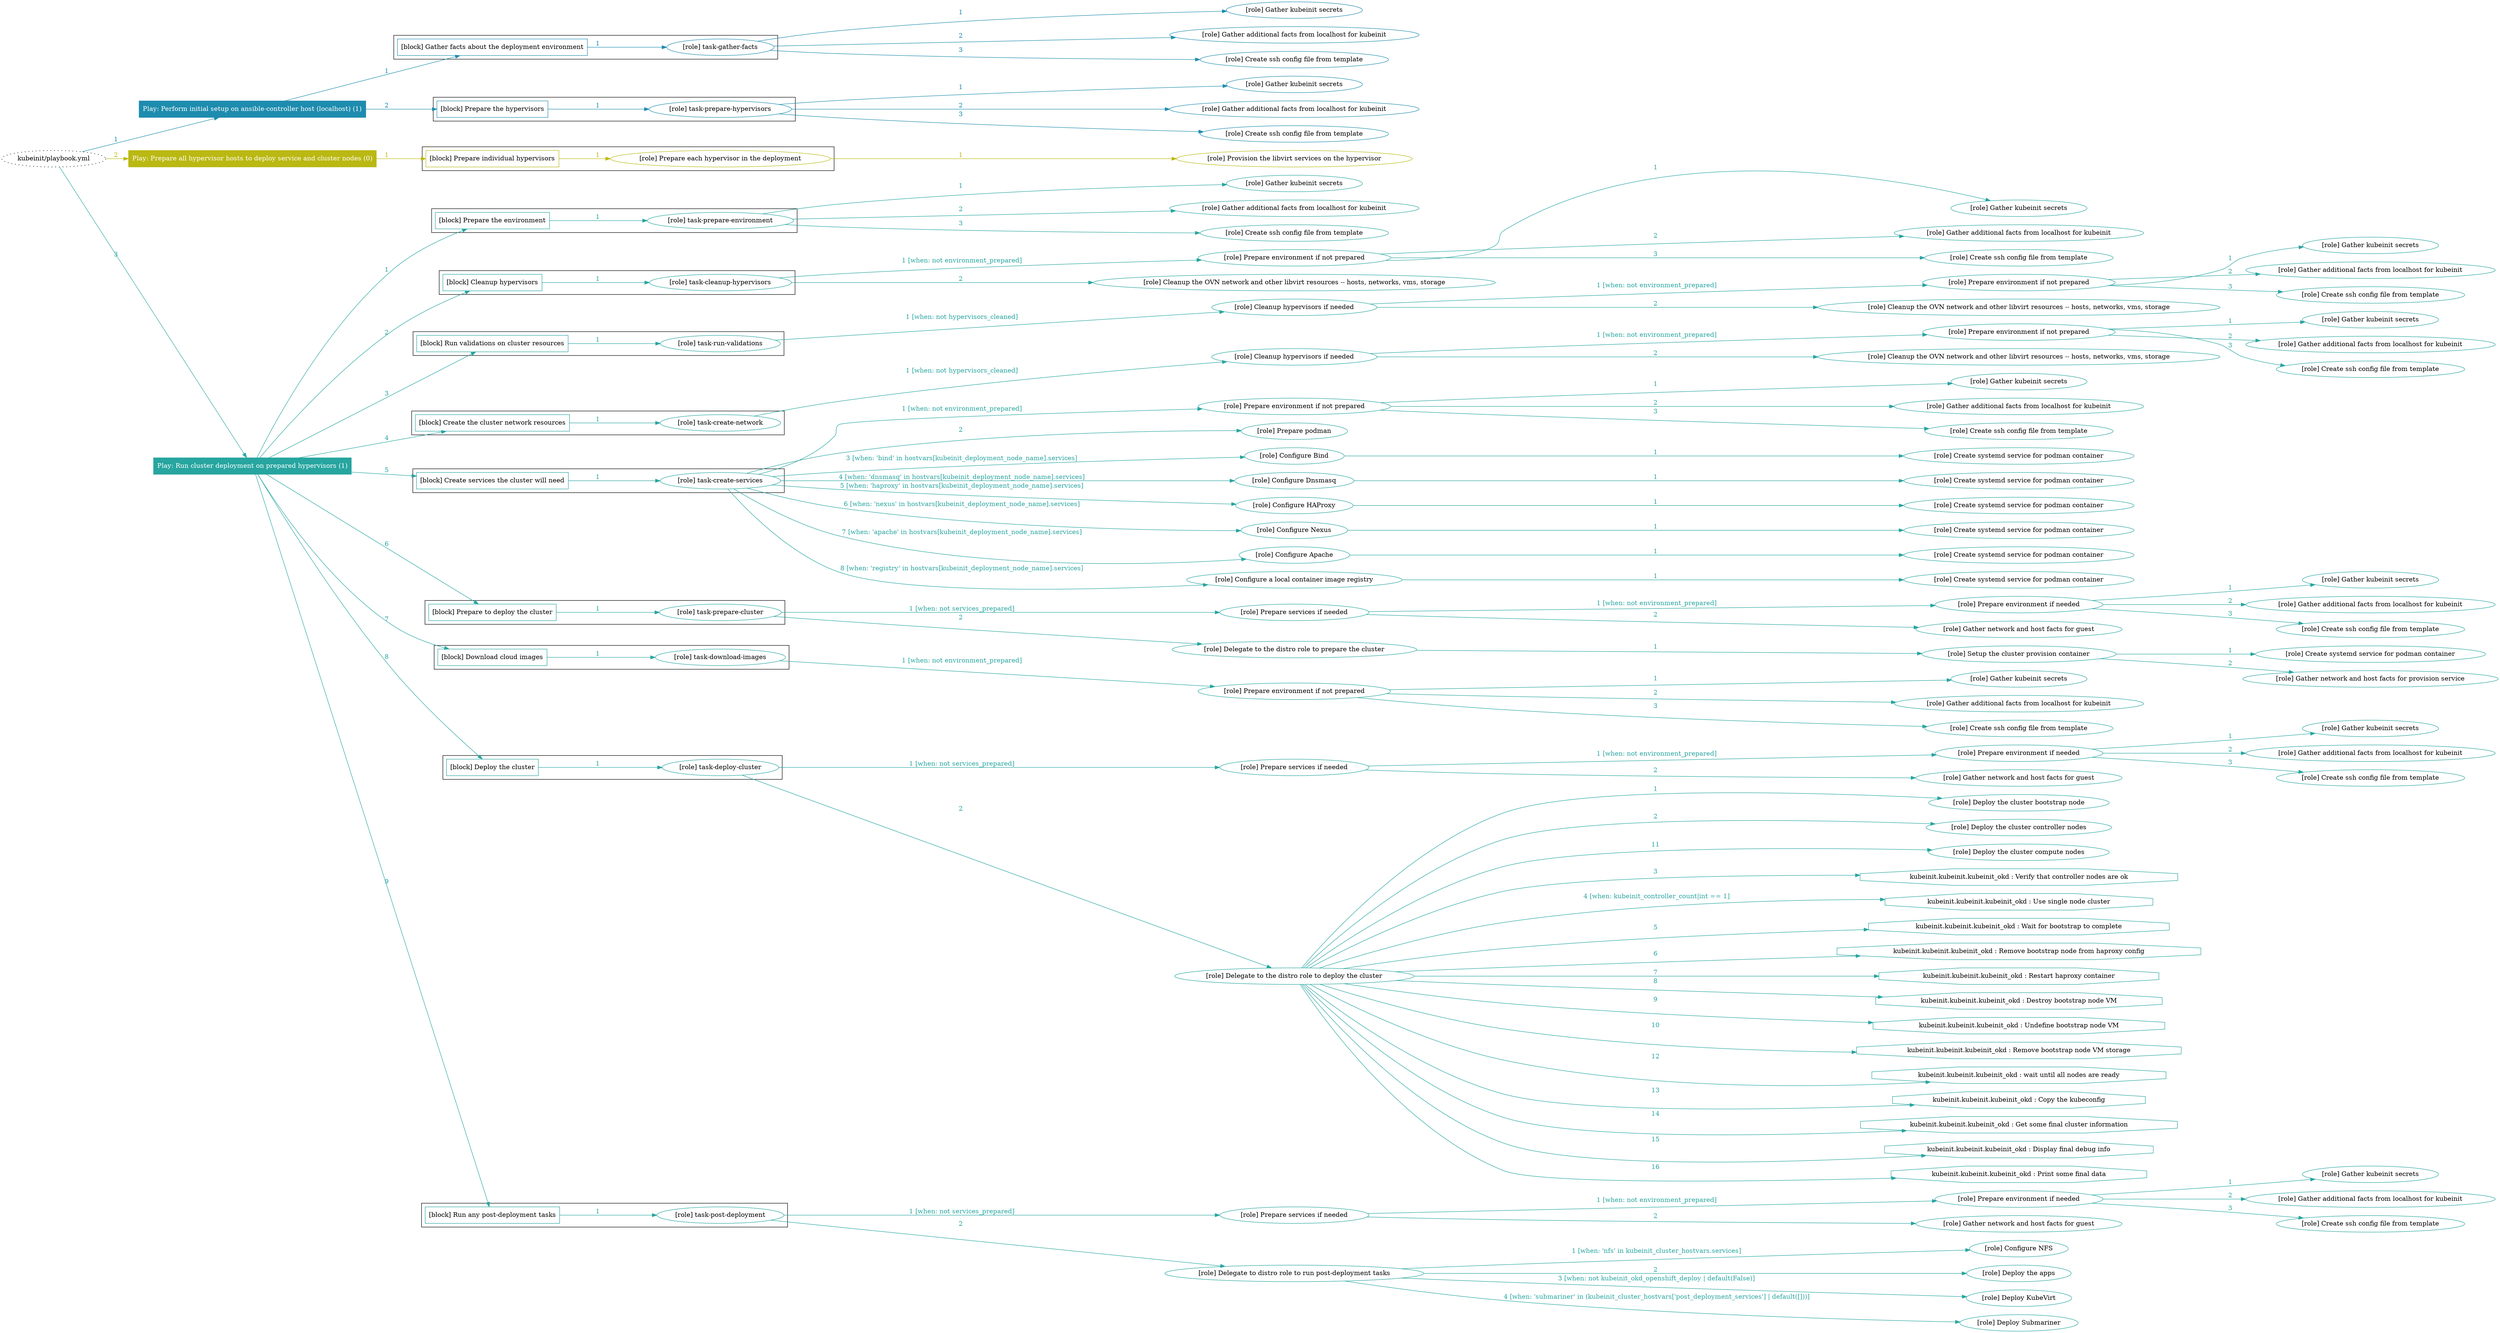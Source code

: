 digraph {
	graph [concentrate=true ordering=in rankdir=LR ratio=fill]
	edge [esep=5 sep=10]
	"kubeinit/playbook.yml" [URL="/home/runner/work/kubeinit/kubeinit/kubeinit/playbook.yml" id=playbook_79cfc2bc style=dotted]
	play_be2d9696 [label="Play: Perform initial setup on ansible-controller host (localhost) (1)" URL="/home/runner/work/kubeinit/kubeinit/kubeinit/playbook.yml" color="#1e8cae" fontcolor="#ffffff" id=play_be2d9696 shape=box style=filled tooltip=localhost]
	"kubeinit/playbook.yml" -> play_be2d9696 [label="1 " color="#1e8cae" fontcolor="#1e8cae" id=edge_bd10b0a9 labeltooltip="1 " tooltip="1 "]
	subgraph "Gather kubeinit secrets" {
		role_c0b7f69b [label="[role] Gather kubeinit secrets" URL="/home/runner/.ansible/collections/ansible_collections/kubeinit/kubeinit/roles/kubeinit_prepare/tasks/gather_kubeinit_facts.yml" color="#1e8cae" id=role_c0b7f69b tooltip="Gather kubeinit secrets"]
	}
	subgraph "Gather additional facts from localhost for kubeinit" {
		role_3290842c [label="[role] Gather additional facts from localhost for kubeinit" URL="/home/runner/.ansible/collections/ansible_collections/kubeinit/kubeinit/roles/kubeinit_prepare/tasks/gather_kubeinit_facts.yml" color="#1e8cae" id=role_3290842c tooltip="Gather additional facts from localhost for kubeinit"]
	}
	subgraph "Create ssh config file from template" {
		role_ae1ec747 [label="[role] Create ssh config file from template" URL="/home/runner/.ansible/collections/ansible_collections/kubeinit/kubeinit/roles/kubeinit_prepare/tasks/gather_kubeinit_facts.yml" color="#1e8cae" id=role_ae1ec747 tooltip="Create ssh config file from template"]
	}
	subgraph "task-gather-facts" {
		role_d3c8cdf3 [label="[role] task-gather-facts" URL="/home/runner/work/kubeinit/kubeinit/kubeinit/playbook.yml" color="#1e8cae" id=role_d3c8cdf3 tooltip="task-gather-facts"]
		role_d3c8cdf3 -> role_c0b7f69b [label="1 " color="#1e8cae" fontcolor="#1e8cae" id=edge_4e088d7d labeltooltip="1 " tooltip="1 "]
		role_d3c8cdf3 -> role_3290842c [label="2 " color="#1e8cae" fontcolor="#1e8cae" id=edge_9b7d5d4d labeltooltip="2 " tooltip="2 "]
		role_d3c8cdf3 -> role_ae1ec747 [label="3 " color="#1e8cae" fontcolor="#1e8cae" id=edge_9ba99bf0 labeltooltip="3 " tooltip="3 "]
	}
	subgraph "Gather kubeinit secrets" {
		role_5cc405d8 [label="[role] Gather kubeinit secrets" URL="/home/runner/.ansible/collections/ansible_collections/kubeinit/kubeinit/roles/kubeinit_prepare/tasks/gather_kubeinit_facts.yml" color="#1e8cae" id=role_5cc405d8 tooltip="Gather kubeinit secrets"]
	}
	subgraph "Gather additional facts from localhost for kubeinit" {
		role_8666fe8f [label="[role] Gather additional facts from localhost for kubeinit" URL="/home/runner/.ansible/collections/ansible_collections/kubeinit/kubeinit/roles/kubeinit_prepare/tasks/gather_kubeinit_facts.yml" color="#1e8cae" id=role_8666fe8f tooltip="Gather additional facts from localhost for kubeinit"]
	}
	subgraph "Create ssh config file from template" {
		role_01f58828 [label="[role] Create ssh config file from template" URL="/home/runner/.ansible/collections/ansible_collections/kubeinit/kubeinit/roles/kubeinit_prepare/tasks/gather_kubeinit_facts.yml" color="#1e8cae" id=role_01f58828 tooltip="Create ssh config file from template"]
	}
	subgraph "task-prepare-hypervisors" {
		role_baa2c907 [label="[role] task-prepare-hypervisors" URL="/home/runner/work/kubeinit/kubeinit/kubeinit/playbook.yml" color="#1e8cae" id=role_baa2c907 tooltip="task-prepare-hypervisors"]
		role_baa2c907 -> role_5cc405d8 [label="1 " color="#1e8cae" fontcolor="#1e8cae" id=edge_b3cf367a labeltooltip="1 " tooltip="1 "]
		role_baa2c907 -> role_8666fe8f [label="2 " color="#1e8cae" fontcolor="#1e8cae" id=edge_ff466005 labeltooltip="2 " tooltip="2 "]
		role_baa2c907 -> role_01f58828 [label="3 " color="#1e8cae" fontcolor="#1e8cae" id=edge_0d19d193 labeltooltip="3 " tooltip="3 "]
	}
	subgraph "Play: Perform initial setup on ansible-controller host (localhost) (1)" {
		play_be2d9696 -> block_982d3c0f [label=1 color="#1e8cae" fontcolor="#1e8cae" id=edge_c6f7da71 labeltooltip=1 tooltip=1]
		subgraph cluster_block_982d3c0f {
			block_982d3c0f [label="[block] Gather facts about the deployment environment" URL="/home/runner/work/kubeinit/kubeinit/kubeinit/playbook.yml" color="#1e8cae" id=block_982d3c0f labeltooltip="Gather facts about the deployment environment" shape=box tooltip="Gather facts about the deployment environment"]
			block_982d3c0f -> role_d3c8cdf3 [label="1 " color="#1e8cae" fontcolor="#1e8cae" id=edge_00161522 labeltooltip="1 " tooltip="1 "]
		}
		play_be2d9696 -> block_c7b29251 [label=2 color="#1e8cae" fontcolor="#1e8cae" id=edge_f8e36bfa labeltooltip=2 tooltip=2]
		subgraph cluster_block_c7b29251 {
			block_c7b29251 [label="[block] Prepare the hypervisors" URL="/home/runner/work/kubeinit/kubeinit/kubeinit/playbook.yml" color="#1e8cae" id=block_c7b29251 labeltooltip="Prepare the hypervisors" shape=box tooltip="Prepare the hypervisors"]
			block_c7b29251 -> role_baa2c907 [label="1 " color="#1e8cae" fontcolor="#1e8cae" id=edge_a9b12d61 labeltooltip="1 " tooltip="1 "]
		}
	}
	play_0fb2d513 [label="Play: Prepare all hypervisor hosts to deploy service and cluster nodes (0)" URL="/home/runner/work/kubeinit/kubeinit/kubeinit/playbook.yml" color="#bab812" fontcolor="#ffffff" id=play_0fb2d513 shape=box style=filled tooltip="Play: Prepare all hypervisor hosts to deploy service and cluster nodes (0)"]
	"kubeinit/playbook.yml" -> play_0fb2d513 [label="2 " color="#bab812" fontcolor="#bab812" id=edge_cb336774 labeltooltip="2 " tooltip="2 "]
	subgraph "Provision the libvirt services on the hypervisor" {
		role_3e5672bd [label="[role] Provision the libvirt services on the hypervisor" URL="/home/runner/.ansible/collections/ansible_collections/kubeinit/kubeinit/roles/kubeinit_prepare/tasks/prepare_hypervisor.yml" color="#bab812" id=role_3e5672bd tooltip="Provision the libvirt services on the hypervisor"]
	}
	subgraph "Prepare each hypervisor in the deployment" {
		role_1b399ffb [label="[role] Prepare each hypervisor in the deployment" URL="/home/runner/work/kubeinit/kubeinit/kubeinit/playbook.yml" color="#bab812" id=role_1b399ffb tooltip="Prepare each hypervisor in the deployment"]
		role_1b399ffb -> role_3e5672bd [label="1 " color="#bab812" fontcolor="#bab812" id=edge_bf2b6dda labeltooltip="1 " tooltip="1 "]
	}
	subgraph "Play: Prepare all hypervisor hosts to deploy service and cluster nodes (0)" {
		play_0fb2d513 -> block_70d96e37 [label=1 color="#bab812" fontcolor="#bab812" id=edge_b881ec9a labeltooltip=1 tooltip=1]
		subgraph cluster_block_70d96e37 {
			block_70d96e37 [label="[block] Prepare individual hypervisors" URL="/home/runner/work/kubeinit/kubeinit/kubeinit/playbook.yml" color="#bab812" id=block_70d96e37 labeltooltip="Prepare individual hypervisors" shape=box tooltip="Prepare individual hypervisors"]
			block_70d96e37 -> role_1b399ffb [label="1 " color="#bab812" fontcolor="#bab812" id=edge_f7f519c9 labeltooltip="1 " tooltip="1 "]
		}
	}
	play_8a3ef023 [label="Play: Run cluster deployment on prepared hypervisors (1)" URL="/home/runner/work/kubeinit/kubeinit/kubeinit/playbook.yml" color="#27a5a0" fontcolor="#ffffff" id=play_8a3ef023 shape=box style=filled tooltip=localhost]
	"kubeinit/playbook.yml" -> play_8a3ef023 [label="3 " color="#27a5a0" fontcolor="#27a5a0" id=edge_86b2e145 labeltooltip="3 " tooltip="3 "]
	subgraph "Gather kubeinit secrets" {
		role_91956daf [label="[role] Gather kubeinit secrets" URL="/home/runner/.ansible/collections/ansible_collections/kubeinit/kubeinit/roles/kubeinit_prepare/tasks/gather_kubeinit_facts.yml" color="#27a5a0" id=role_91956daf tooltip="Gather kubeinit secrets"]
	}
	subgraph "Gather additional facts from localhost for kubeinit" {
		role_db67f1d3 [label="[role] Gather additional facts from localhost for kubeinit" URL="/home/runner/.ansible/collections/ansible_collections/kubeinit/kubeinit/roles/kubeinit_prepare/tasks/gather_kubeinit_facts.yml" color="#27a5a0" id=role_db67f1d3 tooltip="Gather additional facts from localhost for kubeinit"]
	}
	subgraph "Create ssh config file from template" {
		role_e198d0ea [label="[role] Create ssh config file from template" URL="/home/runner/.ansible/collections/ansible_collections/kubeinit/kubeinit/roles/kubeinit_prepare/tasks/gather_kubeinit_facts.yml" color="#27a5a0" id=role_e198d0ea tooltip="Create ssh config file from template"]
	}
	subgraph "task-prepare-environment" {
		role_d62cd0ff [label="[role] task-prepare-environment" URL="/home/runner/work/kubeinit/kubeinit/kubeinit/playbook.yml" color="#27a5a0" id=role_d62cd0ff tooltip="task-prepare-environment"]
		role_d62cd0ff -> role_91956daf [label="1 " color="#27a5a0" fontcolor="#27a5a0" id=edge_1d894fe6 labeltooltip="1 " tooltip="1 "]
		role_d62cd0ff -> role_db67f1d3 [label="2 " color="#27a5a0" fontcolor="#27a5a0" id=edge_6e9f1207 labeltooltip="2 " tooltip="2 "]
		role_d62cd0ff -> role_e198d0ea [label="3 " color="#27a5a0" fontcolor="#27a5a0" id=edge_c356a057 labeltooltip="3 " tooltip="3 "]
	}
	subgraph "Gather kubeinit secrets" {
		role_66d9955a [label="[role] Gather kubeinit secrets" URL="/home/runner/.ansible/collections/ansible_collections/kubeinit/kubeinit/roles/kubeinit_prepare/tasks/gather_kubeinit_facts.yml" color="#27a5a0" id=role_66d9955a tooltip="Gather kubeinit secrets"]
	}
	subgraph "Gather additional facts from localhost for kubeinit" {
		role_be40321d [label="[role] Gather additional facts from localhost for kubeinit" URL="/home/runner/.ansible/collections/ansible_collections/kubeinit/kubeinit/roles/kubeinit_prepare/tasks/gather_kubeinit_facts.yml" color="#27a5a0" id=role_be40321d tooltip="Gather additional facts from localhost for kubeinit"]
	}
	subgraph "Create ssh config file from template" {
		role_97ec507f [label="[role] Create ssh config file from template" URL="/home/runner/.ansible/collections/ansible_collections/kubeinit/kubeinit/roles/kubeinit_prepare/tasks/gather_kubeinit_facts.yml" color="#27a5a0" id=role_97ec507f tooltip="Create ssh config file from template"]
	}
	subgraph "Prepare environment if not prepared" {
		role_1489aa92 [label="[role] Prepare environment if not prepared" URL="/home/runner/.ansible/collections/ansible_collections/kubeinit/kubeinit/roles/kubeinit_prepare/tasks/cleanup_hypervisors.yml" color="#27a5a0" id=role_1489aa92 tooltip="Prepare environment if not prepared"]
		role_1489aa92 -> role_66d9955a [label="1 " color="#27a5a0" fontcolor="#27a5a0" id=edge_2ab82d04 labeltooltip="1 " tooltip="1 "]
		role_1489aa92 -> role_be40321d [label="2 " color="#27a5a0" fontcolor="#27a5a0" id=edge_2f44f75d labeltooltip="2 " tooltip="2 "]
		role_1489aa92 -> role_97ec507f [label="3 " color="#27a5a0" fontcolor="#27a5a0" id=edge_ba370c10 labeltooltip="3 " tooltip="3 "]
	}
	subgraph "Cleanup the OVN network and other libvirt resources -- hosts, networks, vms, storage" {
		role_a834b3fb [label="[role] Cleanup the OVN network and other libvirt resources -- hosts, networks, vms, storage" URL="/home/runner/.ansible/collections/ansible_collections/kubeinit/kubeinit/roles/kubeinit_prepare/tasks/cleanup_hypervisors.yml" color="#27a5a0" id=role_a834b3fb tooltip="Cleanup the OVN network and other libvirt resources -- hosts, networks, vms, storage"]
	}
	subgraph "task-cleanup-hypervisors" {
		role_c442c5aa [label="[role] task-cleanup-hypervisors" URL="/home/runner/work/kubeinit/kubeinit/kubeinit/playbook.yml" color="#27a5a0" id=role_c442c5aa tooltip="task-cleanup-hypervisors"]
		role_c442c5aa -> role_1489aa92 [label="1 [when: not environment_prepared]" color="#27a5a0" fontcolor="#27a5a0" id=edge_fdebe2ad labeltooltip="1 [when: not environment_prepared]" tooltip="1 [when: not environment_prepared]"]
		role_c442c5aa -> role_a834b3fb [label="2 " color="#27a5a0" fontcolor="#27a5a0" id=edge_223beb79 labeltooltip="2 " tooltip="2 "]
	}
	subgraph "Gather kubeinit secrets" {
		role_5cb3afd5 [label="[role] Gather kubeinit secrets" URL="/home/runner/.ansible/collections/ansible_collections/kubeinit/kubeinit/roles/kubeinit_prepare/tasks/gather_kubeinit_facts.yml" color="#27a5a0" id=role_5cb3afd5 tooltip="Gather kubeinit secrets"]
	}
	subgraph "Gather additional facts from localhost for kubeinit" {
		role_5fc29d08 [label="[role] Gather additional facts from localhost for kubeinit" URL="/home/runner/.ansible/collections/ansible_collections/kubeinit/kubeinit/roles/kubeinit_prepare/tasks/gather_kubeinit_facts.yml" color="#27a5a0" id=role_5fc29d08 tooltip="Gather additional facts from localhost for kubeinit"]
	}
	subgraph "Create ssh config file from template" {
		role_597d4be5 [label="[role] Create ssh config file from template" URL="/home/runner/.ansible/collections/ansible_collections/kubeinit/kubeinit/roles/kubeinit_prepare/tasks/gather_kubeinit_facts.yml" color="#27a5a0" id=role_597d4be5 tooltip="Create ssh config file from template"]
	}
	subgraph "Prepare environment if not prepared" {
		role_62d38d9a [label="[role] Prepare environment if not prepared" URL="/home/runner/.ansible/collections/ansible_collections/kubeinit/kubeinit/roles/kubeinit_prepare/tasks/cleanup_hypervisors.yml" color="#27a5a0" id=role_62d38d9a tooltip="Prepare environment if not prepared"]
		role_62d38d9a -> role_5cb3afd5 [label="1 " color="#27a5a0" fontcolor="#27a5a0" id=edge_cd67f4a2 labeltooltip="1 " tooltip="1 "]
		role_62d38d9a -> role_5fc29d08 [label="2 " color="#27a5a0" fontcolor="#27a5a0" id=edge_205db118 labeltooltip="2 " tooltip="2 "]
		role_62d38d9a -> role_597d4be5 [label="3 " color="#27a5a0" fontcolor="#27a5a0" id=edge_b69c2790 labeltooltip="3 " tooltip="3 "]
	}
	subgraph "Cleanup the OVN network and other libvirt resources -- hosts, networks, vms, storage" {
		role_bcd8b266 [label="[role] Cleanup the OVN network and other libvirt resources -- hosts, networks, vms, storage" URL="/home/runner/.ansible/collections/ansible_collections/kubeinit/kubeinit/roles/kubeinit_prepare/tasks/cleanup_hypervisors.yml" color="#27a5a0" id=role_bcd8b266 tooltip="Cleanup the OVN network and other libvirt resources -- hosts, networks, vms, storage"]
	}
	subgraph "Cleanup hypervisors if needed" {
		role_30bf08d4 [label="[role] Cleanup hypervisors if needed" URL="/home/runner/.ansible/collections/ansible_collections/kubeinit/kubeinit/roles/kubeinit_validations/tasks/main.yml" color="#27a5a0" id=role_30bf08d4 tooltip="Cleanup hypervisors if needed"]
		role_30bf08d4 -> role_62d38d9a [label="1 [when: not environment_prepared]" color="#27a5a0" fontcolor="#27a5a0" id=edge_84d398c5 labeltooltip="1 [when: not environment_prepared]" tooltip="1 [when: not environment_prepared]"]
		role_30bf08d4 -> role_bcd8b266 [label="2 " color="#27a5a0" fontcolor="#27a5a0" id=edge_0d68f544 labeltooltip="2 " tooltip="2 "]
	}
	subgraph "task-run-validations" {
		role_1c8f4a75 [label="[role] task-run-validations" URL="/home/runner/work/kubeinit/kubeinit/kubeinit/playbook.yml" color="#27a5a0" id=role_1c8f4a75 tooltip="task-run-validations"]
		role_1c8f4a75 -> role_30bf08d4 [label="1 [when: not hypervisors_cleaned]" color="#27a5a0" fontcolor="#27a5a0" id=edge_5198993d labeltooltip="1 [when: not hypervisors_cleaned]" tooltip="1 [when: not hypervisors_cleaned]"]
	}
	subgraph "Gather kubeinit secrets" {
		role_9171512e [label="[role] Gather kubeinit secrets" URL="/home/runner/.ansible/collections/ansible_collections/kubeinit/kubeinit/roles/kubeinit_prepare/tasks/gather_kubeinit_facts.yml" color="#27a5a0" id=role_9171512e tooltip="Gather kubeinit secrets"]
	}
	subgraph "Gather additional facts from localhost for kubeinit" {
		role_7c78763d [label="[role] Gather additional facts from localhost for kubeinit" URL="/home/runner/.ansible/collections/ansible_collections/kubeinit/kubeinit/roles/kubeinit_prepare/tasks/gather_kubeinit_facts.yml" color="#27a5a0" id=role_7c78763d tooltip="Gather additional facts from localhost for kubeinit"]
	}
	subgraph "Create ssh config file from template" {
		role_4118e523 [label="[role] Create ssh config file from template" URL="/home/runner/.ansible/collections/ansible_collections/kubeinit/kubeinit/roles/kubeinit_prepare/tasks/gather_kubeinit_facts.yml" color="#27a5a0" id=role_4118e523 tooltip="Create ssh config file from template"]
	}
	subgraph "Prepare environment if not prepared" {
		role_b6722383 [label="[role] Prepare environment if not prepared" URL="/home/runner/.ansible/collections/ansible_collections/kubeinit/kubeinit/roles/kubeinit_prepare/tasks/cleanup_hypervisors.yml" color="#27a5a0" id=role_b6722383 tooltip="Prepare environment if not prepared"]
		role_b6722383 -> role_9171512e [label="1 " color="#27a5a0" fontcolor="#27a5a0" id=edge_23705a0b labeltooltip="1 " tooltip="1 "]
		role_b6722383 -> role_7c78763d [label="2 " color="#27a5a0" fontcolor="#27a5a0" id=edge_0df9cb83 labeltooltip="2 " tooltip="2 "]
		role_b6722383 -> role_4118e523 [label="3 " color="#27a5a0" fontcolor="#27a5a0" id=edge_1834e5c0 labeltooltip="3 " tooltip="3 "]
	}
	subgraph "Cleanup the OVN network and other libvirt resources -- hosts, networks, vms, storage" {
		role_51405c82 [label="[role] Cleanup the OVN network and other libvirt resources -- hosts, networks, vms, storage" URL="/home/runner/.ansible/collections/ansible_collections/kubeinit/kubeinit/roles/kubeinit_prepare/tasks/cleanup_hypervisors.yml" color="#27a5a0" id=role_51405c82 tooltip="Cleanup the OVN network and other libvirt resources -- hosts, networks, vms, storage"]
	}
	subgraph "Cleanup hypervisors if needed" {
		role_4cdd8540 [label="[role] Cleanup hypervisors if needed" URL="/home/runner/.ansible/collections/ansible_collections/kubeinit/kubeinit/roles/kubeinit_libvirt/tasks/create_network.yml" color="#27a5a0" id=role_4cdd8540 tooltip="Cleanup hypervisors if needed"]
		role_4cdd8540 -> role_b6722383 [label="1 [when: not environment_prepared]" color="#27a5a0" fontcolor="#27a5a0" id=edge_ec2b9391 labeltooltip="1 [when: not environment_prepared]" tooltip="1 [when: not environment_prepared]"]
		role_4cdd8540 -> role_51405c82 [label="2 " color="#27a5a0" fontcolor="#27a5a0" id=edge_5de6cf16 labeltooltip="2 " tooltip="2 "]
	}
	subgraph "task-create-network" {
		role_b69cdcd6 [label="[role] task-create-network" URL="/home/runner/work/kubeinit/kubeinit/kubeinit/playbook.yml" color="#27a5a0" id=role_b69cdcd6 tooltip="task-create-network"]
		role_b69cdcd6 -> role_4cdd8540 [label="1 [when: not hypervisors_cleaned]" color="#27a5a0" fontcolor="#27a5a0" id=edge_a7c3b08c labeltooltip="1 [when: not hypervisors_cleaned]" tooltip="1 [when: not hypervisors_cleaned]"]
	}
	subgraph "Gather kubeinit secrets" {
		role_3d3d36be [label="[role] Gather kubeinit secrets" URL="/home/runner/.ansible/collections/ansible_collections/kubeinit/kubeinit/roles/kubeinit_prepare/tasks/gather_kubeinit_facts.yml" color="#27a5a0" id=role_3d3d36be tooltip="Gather kubeinit secrets"]
	}
	subgraph "Gather additional facts from localhost for kubeinit" {
		role_b6b3dd5f [label="[role] Gather additional facts from localhost for kubeinit" URL="/home/runner/.ansible/collections/ansible_collections/kubeinit/kubeinit/roles/kubeinit_prepare/tasks/gather_kubeinit_facts.yml" color="#27a5a0" id=role_b6b3dd5f tooltip="Gather additional facts from localhost for kubeinit"]
	}
	subgraph "Create ssh config file from template" {
		role_5f2a161d [label="[role] Create ssh config file from template" URL="/home/runner/.ansible/collections/ansible_collections/kubeinit/kubeinit/roles/kubeinit_prepare/tasks/gather_kubeinit_facts.yml" color="#27a5a0" id=role_5f2a161d tooltip="Create ssh config file from template"]
	}
	subgraph "Prepare environment if not prepared" {
		role_a73811a3 [label="[role] Prepare environment if not prepared" URL="/home/runner/.ansible/collections/ansible_collections/kubeinit/kubeinit/roles/kubeinit_services/tasks/main.yml" color="#27a5a0" id=role_a73811a3 tooltip="Prepare environment if not prepared"]
		role_a73811a3 -> role_3d3d36be [label="1 " color="#27a5a0" fontcolor="#27a5a0" id=edge_73342cd5 labeltooltip="1 " tooltip="1 "]
		role_a73811a3 -> role_b6b3dd5f [label="2 " color="#27a5a0" fontcolor="#27a5a0" id=edge_dcdf20a7 labeltooltip="2 " tooltip="2 "]
		role_a73811a3 -> role_5f2a161d [label="3 " color="#27a5a0" fontcolor="#27a5a0" id=edge_3b7a0313 labeltooltip="3 " tooltip="3 "]
	}
	subgraph "Prepare podman" {
		role_9685e5c6 [label="[role] Prepare podman" URL="/home/runner/.ansible/collections/ansible_collections/kubeinit/kubeinit/roles/kubeinit_services/tasks/00_create_service_pod.yml" color="#27a5a0" id=role_9685e5c6 tooltip="Prepare podman"]
	}
	subgraph "Create systemd service for podman container" {
		role_66ea950c [label="[role] Create systemd service for podman container" URL="/home/runner/.ansible/collections/ansible_collections/kubeinit/kubeinit/roles/kubeinit_bind/tasks/main.yml" color="#27a5a0" id=role_66ea950c tooltip="Create systemd service for podman container"]
	}
	subgraph "Configure Bind" {
		role_89be32a5 [label="[role] Configure Bind" URL="/home/runner/.ansible/collections/ansible_collections/kubeinit/kubeinit/roles/kubeinit_services/tasks/start_services_containers.yml" color="#27a5a0" id=role_89be32a5 tooltip="Configure Bind"]
		role_89be32a5 -> role_66ea950c [label="1 " color="#27a5a0" fontcolor="#27a5a0" id=edge_f3f3dbf6 labeltooltip="1 " tooltip="1 "]
	}
	subgraph "Create systemd service for podman container" {
		role_7f40df5a [label="[role] Create systemd service for podman container" URL="/home/runner/.ansible/collections/ansible_collections/kubeinit/kubeinit/roles/kubeinit_dnsmasq/tasks/main.yml" color="#27a5a0" id=role_7f40df5a tooltip="Create systemd service for podman container"]
	}
	subgraph "Configure Dnsmasq" {
		role_395e70fb [label="[role] Configure Dnsmasq" URL="/home/runner/.ansible/collections/ansible_collections/kubeinit/kubeinit/roles/kubeinit_services/tasks/start_services_containers.yml" color="#27a5a0" id=role_395e70fb tooltip="Configure Dnsmasq"]
		role_395e70fb -> role_7f40df5a [label="1 " color="#27a5a0" fontcolor="#27a5a0" id=edge_f341b4ce labeltooltip="1 " tooltip="1 "]
	}
	subgraph "Create systemd service for podman container" {
		role_272cf643 [label="[role] Create systemd service for podman container" URL="/home/runner/.ansible/collections/ansible_collections/kubeinit/kubeinit/roles/kubeinit_haproxy/tasks/main.yml" color="#27a5a0" id=role_272cf643 tooltip="Create systemd service for podman container"]
	}
	subgraph "Configure HAProxy" {
		role_076ab758 [label="[role] Configure HAProxy" URL="/home/runner/.ansible/collections/ansible_collections/kubeinit/kubeinit/roles/kubeinit_services/tasks/start_services_containers.yml" color="#27a5a0" id=role_076ab758 tooltip="Configure HAProxy"]
		role_076ab758 -> role_272cf643 [label="1 " color="#27a5a0" fontcolor="#27a5a0" id=edge_9f6e3cf5 labeltooltip="1 " tooltip="1 "]
	}
	subgraph "Create systemd service for podman container" {
		role_ff14bcac [label="[role] Create systemd service for podman container" URL="/home/runner/.ansible/collections/ansible_collections/kubeinit/kubeinit/roles/kubeinit_nexus/tasks/main.yml" color="#27a5a0" id=role_ff14bcac tooltip="Create systemd service for podman container"]
	}
	subgraph "Configure Nexus" {
		role_39da8a27 [label="[role] Configure Nexus" URL="/home/runner/.ansible/collections/ansible_collections/kubeinit/kubeinit/roles/kubeinit_services/tasks/start_services_containers.yml" color="#27a5a0" id=role_39da8a27 tooltip="Configure Nexus"]
		role_39da8a27 -> role_ff14bcac [label="1 " color="#27a5a0" fontcolor="#27a5a0" id=edge_d1b37b5e labeltooltip="1 " tooltip="1 "]
	}
	subgraph "Create systemd service for podman container" {
		role_0934e4a7 [label="[role] Create systemd service for podman container" URL="/home/runner/.ansible/collections/ansible_collections/kubeinit/kubeinit/roles/kubeinit_apache/tasks/main.yml" color="#27a5a0" id=role_0934e4a7 tooltip="Create systemd service for podman container"]
	}
	subgraph "Configure Apache" {
		role_e2a2c7bc [label="[role] Configure Apache" URL="/home/runner/.ansible/collections/ansible_collections/kubeinit/kubeinit/roles/kubeinit_services/tasks/start_services_containers.yml" color="#27a5a0" id=role_e2a2c7bc tooltip="Configure Apache"]
		role_e2a2c7bc -> role_0934e4a7 [label="1 " color="#27a5a0" fontcolor="#27a5a0" id=edge_4043a4f0 labeltooltip="1 " tooltip="1 "]
	}
	subgraph "Create systemd service for podman container" {
		role_af1298b5 [label="[role] Create systemd service for podman container" URL="/home/runner/.ansible/collections/ansible_collections/kubeinit/kubeinit/roles/kubeinit_registry/tasks/main.yml" color="#27a5a0" id=role_af1298b5 tooltip="Create systemd service for podman container"]
	}
	subgraph "Configure a local container image registry" {
		role_58e1db30 [label="[role] Configure a local container image registry" URL="/home/runner/.ansible/collections/ansible_collections/kubeinit/kubeinit/roles/kubeinit_services/tasks/start_services_containers.yml" color="#27a5a0" id=role_58e1db30 tooltip="Configure a local container image registry"]
		role_58e1db30 -> role_af1298b5 [label="1 " color="#27a5a0" fontcolor="#27a5a0" id=edge_fd009740 labeltooltip="1 " tooltip="1 "]
	}
	subgraph "task-create-services" {
		role_5508ee94 [label="[role] task-create-services" URL="/home/runner/work/kubeinit/kubeinit/kubeinit/playbook.yml" color="#27a5a0" id=role_5508ee94 tooltip="task-create-services"]
		role_5508ee94 -> role_a73811a3 [label="1 [when: not environment_prepared]" color="#27a5a0" fontcolor="#27a5a0" id=edge_106330f9 labeltooltip="1 [when: not environment_prepared]" tooltip="1 [when: not environment_prepared]"]
		role_5508ee94 -> role_9685e5c6 [label="2 " color="#27a5a0" fontcolor="#27a5a0" id=edge_0c666ae5 labeltooltip="2 " tooltip="2 "]
		role_5508ee94 -> role_89be32a5 [label="3 [when: 'bind' in hostvars[kubeinit_deployment_node_name].services]" color="#27a5a0" fontcolor="#27a5a0" id=edge_d1b1c028 labeltooltip="3 [when: 'bind' in hostvars[kubeinit_deployment_node_name].services]" tooltip="3 [when: 'bind' in hostvars[kubeinit_deployment_node_name].services]"]
		role_5508ee94 -> role_395e70fb [label="4 [when: 'dnsmasq' in hostvars[kubeinit_deployment_node_name].services]" color="#27a5a0" fontcolor="#27a5a0" id=edge_9950f76c labeltooltip="4 [when: 'dnsmasq' in hostvars[kubeinit_deployment_node_name].services]" tooltip="4 [when: 'dnsmasq' in hostvars[kubeinit_deployment_node_name].services]"]
		role_5508ee94 -> role_076ab758 [label="5 [when: 'haproxy' in hostvars[kubeinit_deployment_node_name].services]" color="#27a5a0" fontcolor="#27a5a0" id=edge_4a3e07cb labeltooltip="5 [when: 'haproxy' in hostvars[kubeinit_deployment_node_name].services]" tooltip="5 [when: 'haproxy' in hostvars[kubeinit_deployment_node_name].services]"]
		role_5508ee94 -> role_39da8a27 [label="6 [when: 'nexus' in hostvars[kubeinit_deployment_node_name].services]" color="#27a5a0" fontcolor="#27a5a0" id=edge_adff72a3 labeltooltip="6 [when: 'nexus' in hostvars[kubeinit_deployment_node_name].services]" tooltip="6 [when: 'nexus' in hostvars[kubeinit_deployment_node_name].services]"]
		role_5508ee94 -> role_e2a2c7bc [label="7 [when: 'apache' in hostvars[kubeinit_deployment_node_name].services]" color="#27a5a0" fontcolor="#27a5a0" id=edge_c8e2c2f7 labeltooltip="7 [when: 'apache' in hostvars[kubeinit_deployment_node_name].services]" tooltip="7 [when: 'apache' in hostvars[kubeinit_deployment_node_name].services]"]
		role_5508ee94 -> role_58e1db30 [label="8 [when: 'registry' in hostvars[kubeinit_deployment_node_name].services]" color="#27a5a0" fontcolor="#27a5a0" id=edge_e2f1d813 labeltooltip="8 [when: 'registry' in hostvars[kubeinit_deployment_node_name].services]" tooltip="8 [when: 'registry' in hostvars[kubeinit_deployment_node_name].services]"]
	}
	subgraph "Gather kubeinit secrets" {
		role_8020b810 [label="[role] Gather kubeinit secrets" URL="/home/runner/.ansible/collections/ansible_collections/kubeinit/kubeinit/roles/kubeinit_prepare/tasks/gather_kubeinit_facts.yml" color="#27a5a0" id=role_8020b810 tooltip="Gather kubeinit secrets"]
	}
	subgraph "Gather additional facts from localhost for kubeinit" {
		role_eadcd858 [label="[role] Gather additional facts from localhost for kubeinit" URL="/home/runner/.ansible/collections/ansible_collections/kubeinit/kubeinit/roles/kubeinit_prepare/tasks/gather_kubeinit_facts.yml" color="#27a5a0" id=role_eadcd858 tooltip="Gather additional facts from localhost for kubeinit"]
	}
	subgraph "Create ssh config file from template" {
		role_018dae71 [label="[role] Create ssh config file from template" URL="/home/runner/.ansible/collections/ansible_collections/kubeinit/kubeinit/roles/kubeinit_prepare/tasks/gather_kubeinit_facts.yml" color="#27a5a0" id=role_018dae71 tooltip="Create ssh config file from template"]
	}
	subgraph "Prepare environment if needed" {
		role_dfcacb80 [label="[role] Prepare environment if needed" URL="/home/runner/.ansible/collections/ansible_collections/kubeinit/kubeinit/roles/kubeinit_services/tasks/prepare_services.yml" color="#27a5a0" id=role_dfcacb80 tooltip="Prepare environment if needed"]
		role_dfcacb80 -> role_8020b810 [label="1 " color="#27a5a0" fontcolor="#27a5a0" id=edge_a5876679 labeltooltip="1 " tooltip="1 "]
		role_dfcacb80 -> role_eadcd858 [label="2 " color="#27a5a0" fontcolor="#27a5a0" id=edge_9a013eea labeltooltip="2 " tooltip="2 "]
		role_dfcacb80 -> role_018dae71 [label="3 " color="#27a5a0" fontcolor="#27a5a0" id=edge_1d149c19 labeltooltip="3 " tooltip="3 "]
	}
	subgraph "Gather network and host facts for guest" {
		role_58eece56 [label="[role] Gather network and host facts for guest" URL="/home/runner/.ansible/collections/ansible_collections/kubeinit/kubeinit/roles/kubeinit_services/tasks/prepare_services.yml" color="#27a5a0" id=role_58eece56 tooltip="Gather network and host facts for guest"]
	}
	subgraph "Prepare services if needed" {
		role_37e0b6f6 [label="[role] Prepare services if needed" URL="/home/runner/.ansible/collections/ansible_collections/kubeinit/kubeinit/roles/kubeinit_prepare/tasks/prepare_cluster.yml" color="#27a5a0" id=role_37e0b6f6 tooltip="Prepare services if needed"]
		role_37e0b6f6 -> role_dfcacb80 [label="1 [when: not environment_prepared]" color="#27a5a0" fontcolor="#27a5a0" id=edge_c32ec876 labeltooltip="1 [when: not environment_prepared]" tooltip="1 [when: not environment_prepared]"]
		role_37e0b6f6 -> role_58eece56 [label="2 " color="#27a5a0" fontcolor="#27a5a0" id=edge_080a1e5e labeltooltip="2 " tooltip="2 "]
	}
	subgraph "Create systemd service for podman container" {
		role_860ff1fa [label="[role] Create systemd service for podman container" URL="/home/runner/.ansible/collections/ansible_collections/kubeinit/kubeinit/roles/kubeinit_services/tasks/create_provision_container.yml" color="#27a5a0" id=role_860ff1fa tooltip="Create systemd service for podman container"]
	}
	subgraph "Gather network and host facts for provision service" {
		role_f52d1149 [label="[role] Gather network and host facts for provision service" URL="/home/runner/.ansible/collections/ansible_collections/kubeinit/kubeinit/roles/kubeinit_services/tasks/create_provision_container.yml" color="#27a5a0" id=role_f52d1149 tooltip="Gather network and host facts for provision service"]
	}
	subgraph "Setup the cluster provision container" {
		role_6ca419d2 [label="[role] Setup the cluster provision container" URL="/home/runner/.ansible/collections/ansible_collections/kubeinit/kubeinit/roles/kubeinit_okd/tasks/prepare_cluster.yml" color="#27a5a0" id=role_6ca419d2 tooltip="Setup the cluster provision container"]
		role_6ca419d2 -> role_860ff1fa [label="1 " color="#27a5a0" fontcolor="#27a5a0" id=edge_cf86d968 labeltooltip="1 " tooltip="1 "]
		role_6ca419d2 -> role_f52d1149 [label="2 " color="#27a5a0" fontcolor="#27a5a0" id=edge_95f9a0b6 labeltooltip="2 " tooltip="2 "]
	}
	subgraph "Delegate to the distro role to prepare the cluster" {
		role_ca983380 [label="[role] Delegate to the distro role to prepare the cluster" URL="/home/runner/.ansible/collections/ansible_collections/kubeinit/kubeinit/roles/kubeinit_prepare/tasks/prepare_cluster.yml" color="#27a5a0" id=role_ca983380 tooltip="Delegate to the distro role to prepare the cluster"]
		role_ca983380 -> role_6ca419d2 [label="1 " color="#27a5a0" fontcolor="#27a5a0" id=edge_a4c16b66 labeltooltip="1 " tooltip="1 "]
	}
	subgraph "task-prepare-cluster" {
		role_3f660998 [label="[role] task-prepare-cluster" URL="/home/runner/work/kubeinit/kubeinit/kubeinit/playbook.yml" color="#27a5a0" id=role_3f660998 tooltip="task-prepare-cluster"]
		role_3f660998 -> role_37e0b6f6 [label="1 [when: not services_prepared]" color="#27a5a0" fontcolor="#27a5a0" id=edge_4a15e89e labeltooltip="1 [when: not services_prepared]" tooltip="1 [when: not services_prepared]"]
		role_3f660998 -> role_ca983380 [label="2 " color="#27a5a0" fontcolor="#27a5a0" id=edge_80746dbb labeltooltip="2 " tooltip="2 "]
	}
	subgraph "Gather kubeinit secrets" {
		role_98ff9b16 [label="[role] Gather kubeinit secrets" URL="/home/runner/.ansible/collections/ansible_collections/kubeinit/kubeinit/roles/kubeinit_prepare/tasks/gather_kubeinit_facts.yml" color="#27a5a0" id=role_98ff9b16 tooltip="Gather kubeinit secrets"]
	}
	subgraph "Gather additional facts from localhost for kubeinit" {
		role_8305ece6 [label="[role] Gather additional facts from localhost for kubeinit" URL="/home/runner/.ansible/collections/ansible_collections/kubeinit/kubeinit/roles/kubeinit_prepare/tasks/gather_kubeinit_facts.yml" color="#27a5a0" id=role_8305ece6 tooltip="Gather additional facts from localhost for kubeinit"]
	}
	subgraph "Create ssh config file from template" {
		role_60ec3b77 [label="[role] Create ssh config file from template" URL="/home/runner/.ansible/collections/ansible_collections/kubeinit/kubeinit/roles/kubeinit_prepare/tasks/gather_kubeinit_facts.yml" color="#27a5a0" id=role_60ec3b77 tooltip="Create ssh config file from template"]
	}
	subgraph "Prepare environment if not prepared" {
		role_c2d245b3 [label="[role] Prepare environment if not prepared" URL="/home/runner/.ansible/collections/ansible_collections/kubeinit/kubeinit/roles/kubeinit_libvirt/tasks/download_cloud_images.yml" color="#27a5a0" id=role_c2d245b3 tooltip="Prepare environment if not prepared"]
		role_c2d245b3 -> role_98ff9b16 [label="1 " color="#27a5a0" fontcolor="#27a5a0" id=edge_99e65279 labeltooltip="1 " tooltip="1 "]
		role_c2d245b3 -> role_8305ece6 [label="2 " color="#27a5a0" fontcolor="#27a5a0" id=edge_407f2fe1 labeltooltip="2 " tooltip="2 "]
		role_c2d245b3 -> role_60ec3b77 [label="3 " color="#27a5a0" fontcolor="#27a5a0" id=edge_9e111aa1 labeltooltip="3 " tooltip="3 "]
	}
	subgraph "task-download-images" {
		role_aa844b53 [label="[role] task-download-images" URL="/home/runner/work/kubeinit/kubeinit/kubeinit/playbook.yml" color="#27a5a0" id=role_aa844b53 tooltip="task-download-images"]
		role_aa844b53 -> role_c2d245b3 [label="1 [when: not environment_prepared]" color="#27a5a0" fontcolor="#27a5a0" id=edge_064922f2 labeltooltip="1 [when: not environment_prepared]" tooltip="1 [when: not environment_prepared]"]
	}
	subgraph "Gather kubeinit secrets" {
		role_69805c4f [label="[role] Gather kubeinit secrets" URL="/home/runner/.ansible/collections/ansible_collections/kubeinit/kubeinit/roles/kubeinit_prepare/tasks/gather_kubeinit_facts.yml" color="#27a5a0" id=role_69805c4f tooltip="Gather kubeinit secrets"]
	}
	subgraph "Gather additional facts from localhost for kubeinit" {
		role_ca0c1dd5 [label="[role] Gather additional facts from localhost for kubeinit" URL="/home/runner/.ansible/collections/ansible_collections/kubeinit/kubeinit/roles/kubeinit_prepare/tasks/gather_kubeinit_facts.yml" color="#27a5a0" id=role_ca0c1dd5 tooltip="Gather additional facts from localhost for kubeinit"]
	}
	subgraph "Create ssh config file from template" {
		role_9fc88f3e [label="[role] Create ssh config file from template" URL="/home/runner/.ansible/collections/ansible_collections/kubeinit/kubeinit/roles/kubeinit_prepare/tasks/gather_kubeinit_facts.yml" color="#27a5a0" id=role_9fc88f3e tooltip="Create ssh config file from template"]
	}
	subgraph "Prepare environment if needed" {
		role_60d364c0 [label="[role] Prepare environment if needed" URL="/home/runner/.ansible/collections/ansible_collections/kubeinit/kubeinit/roles/kubeinit_services/tasks/prepare_services.yml" color="#27a5a0" id=role_60d364c0 tooltip="Prepare environment if needed"]
		role_60d364c0 -> role_69805c4f [label="1 " color="#27a5a0" fontcolor="#27a5a0" id=edge_18b2f5eb labeltooltip="1 " tooltip="1 "]
		role_60d364c0 -> role_ca0c1dd5 [label="2 " color="#27a5a0" fontcolor="#27a5a0" id=edge_2ce791da labeltooltip="2 " tooltip="2 "]
		role_60d364c0 -> role_9fc88f3e [label="3 " color="#27a5a0" fontcolor="#27a5a0" id=edge_e8cc0a0e labeltooltip="3 " tooltip="3 "]
	}
	subgraph "Gather network and host facts for guest" {
		role_a7fa250b [label="[role] Gather network and host facts for guest" URL="/home/runner/.ansible/collections/ansible_collections/kubeinit/kubeinit/roles/kubeinit_services/tasks/prepare_services.yml" color="#27a5a0" id=role_a7fa250b tooltip="Gather network and host facts for guest"]
	}
	subgraph "Prepare services if needed" {
		role_5fd1ab58 [label="[role] Prepare services if needed" URL="/home/runner/.ansible/collections/ansible_collections/kubeinit/kubeinit/roles/kubeinit_prepare/tasks/deploy_cluster.yml" color="#27a5a0" id=role_5fd1ab58 tooltip="Prepare services if needed"]
		role_5fd1ab58 -> role_60d364c0 [label="1 [when: not environment_prepared]" color="#27a5a0" fontcolor="#27a5a0" id=edge_45b8ca23 labeltooltip="1 [when: not environment_prepared]" tooltip="1 [when: not environment_prepared]"]
		role_5fd1ab58 -> role_a7fa250b [label="2 " color="#27a5a0" fontcolor="#27a5a0" id=edge_758cc8c0 labeltooltip="2 " tooltip="2 "]
	}
	subgraph "Deploy the cluster bootstrap node" {
		role_ea1676c1 [label="[role] Deploy the cluster bootstrap node" URL="/home/runner/.ansible/collections/ansible_collections/kubeinit/kubeinit/roles/kubeinit_okd/tasks/main.yml" color="#27a5a0" id=role_ea1676c1 tooltip="Deploy the cluster bootstrap node"]
	}
	subgraph "Deploy the cluster controller nodes" {
		role_bbcbaed3 [label="[role] Deploy the cluster controller nodes" URL="/home/runner/.ansible/collections/ansible_collections/kubeinit/kubeinit/roles/kubeinit_okd/tasks/main.yml" color="#27a5a0" id=role_bbcbaed3 tooltip="Deploy the cluster controller nodes"]
	}
	subgraph "Deploy the cluster compute nodes" {
		role_11373bee [label="[role] Deploy the cluster compute nodes" URL="/home/runner/.ansible/collections/ansible_collections/kubeinit/kubeinit/roles/kubeinit_okd/tasks/main.yml" color="#27a5a0" id=role_11373bee tooltip="Deploy the cluster compute nodes"]
	}
	subgraph "Delegate to the distro role to deploy the cluster" {
		role_cdaaa16a [label="[role] Delegate to the distro role to deploy the cluster" URL="/home/runner/.ansible/collections/ansible_collections/kubeinit/kubeinit/roles/kubeinit_prepare/tasks/deploy_cluster.yml" color="#27a5a0" id=role_cdaaa16a tooltip="Delegate to the distro role to deploy the cluster"]
		role_cdaaa16a -> role_ea1676c1 [label="1 " color="#27a5a0" fontcolor="#27a5a0" id=edge_5c69a190 labeltooltip="1 " tooltip="1 "]
		role_cdaaa16a -> role_bbcbaed3 [label="2 " color="#27a5a0" fontcolor="#27a5a0" id=edge_97b3a199 labeltooltip="2 " tooltip="2 "]
		task_8f753d75 [label="kubeinit.kubeinit.kubeinit_okd : Verify that controller nodes are ok" URL="/home/runner/.ansible/collections/ansible_collections/kubeinit/kubeinit/roles/kubeinit_okd/tasks/main.yml" color="#27a5a0" id=task_8f753d75 shape=octagon tooltip="kubeinit.kubeinit.kubeinit_okd : Verify that controller nodes are ok"]
		role_cdaaa16a -> task_8f753d75 [label="3 " color="#27a5a0" fontcolor="#27a5a0" id=edge_c9a72376 labeltooltip="3 " tooltip="3 "]
		task_bd0ea937 [label="kubeinit.kubeinit.kubeinit_okd : Use single node cluster" URL="/home/runner/.ansible/collections/ansible_collections/kubeinit/kubeinit/roles/kubeinit_okd/tasks/main.yml" color="#27a5a0" id=task_bd0ea937 shape=octagon tooltip="kubeinit.kubeinit.kubeinit_okd : Use single node cluster"]
		role_cdaaa16a -> task_bd0ea937 [label="4 [when: kubeinit_controller_count|int == 1]" color="#27a5a0" fontcolor="#27a5a0" id=edge_1f992a9a labeltooltip="4 [when: kubeinit_controller_count|int == 1]" tooltip="4 [when: kubeinit_controller_count|int == 1]"]
		task_a1b73e82 [label="kubeinit.kubeinit.kubeinit_okd : Wait for bootstrap to complete" URL="/home/runner/.ansible/collections/ansible_collections/kubeinit/kubeinit/roles/kubeinit_okd/tasks/main.yml" color="#27a5a0" id=task_a1b73e82 shape=octagon tooltip="kubeinit.kubeinit.kubeinit_okd : Wait for bootstrap to complete"]
		role_cdaaa16a -> task_a1b73e82 [label="5 " color="#27a5a0" fontcolor="#27a5a0" id=edge_6453aee5 labeltooltip="5 " tooltip="5 "]
		task_0e93d640 [label="kubeinit.kubeinit.kubeinit_okd : Remove bootstrap node from haproxy config" URL="/home/runner/.ansible/collections/ansible_collections/kubeinit/kubeinit/roles/kubeinit_okd/tasks/main.yml" color="#27a5a0" id=task_0e93d640 shape=octagon tooltip="kubeinit.kubeinit.kubeinit_okd : Remove bootstrap node from haproxy config"]
		role_cdaaa16a -> task_0e93d640 [label="6 " color="#27a5a0" fontcolor="#27a5a0" id=edge_b63620d0 labeltooltip="6 " tooltip="6 "]
		task_38a28858 [label="kubeinit.kubeinit.kubeinit_okd : Restart haproxy container" URL="/home/runner/.ansible/collections/ansible_collections/kubeinit/kubeinit/roles/kubeinit_okd/tasks/main.yml" color="#27a5a0" id=task_38a28858 shape=octagon tooltip="kubeinit.kubeinit.kubeinit_okd : Restart haproxy container"]
		role_cdaaa16a -> task_38a28858 [label="7 " color="#27a5a0" fontcolor="#27a5a0" id=edge_af475001 labeltooltip="7 " tooltip="7 "]
		task_ad5fc2d1 [label="kubeinit.kubeinit.kubeinit_okd : Destroy bootstrap node VM" URL="/home/runner/.ansible/collections/ansible_collections/kubeinit/kubeinit/roles/kubeinit_okd/tasks/main.yml" color="#27a5a0" id=task_ad5fc2d1 shape=octagon tooltip="kubeinit.kubeinit.kubeinit_okd : Destroy bootstrap node VM"]
		role_cdaaa16a -> task_ad5fc2d1 [label="8 " color="#27a5a0" fontcolor="#27a5a0" id=edge_99373fd0 labeltooltip="8 " tooltip="8 "]
		task_2e2d9e7a [label="kubeinit.kubeinit.kubeinit_okd : Undefine bootstrap node VM" URL="/home/runner/.ansible/collections/ansible_collections/kubeinit/kubeinit/roles/kubeinit_okd/tasks/main.yml" color="#27a5a0" id=task_2e2d9e7a shape=octagon tooltip="kubeinit.kubeinit.kubeinit_okd : Undefine bootstrap node VM"]
		role_cdaaa16a -> task_2e2d9e7a [label="9 " color="#27a5a0" fontcolor="#27a5a0" id=edge_a26a621b labeltooltip="9 " tooltip="9 "]
		task_ebce86f4 [label="kubeinit.kubeinit.kubeinit_okd : Remove bootstrap node VM storage" URL="/home/runner/.ansible/collections/ansible_collections/kubeinit/kubeinit/roles/kubeinit_okd/tasks/main.yml" color="#27a5a0" id=task_ebce86f4 shape=octagon tooltip="kubeinit.kubeinit.kubeinit_okd : Remove bootstrap node VM storage"]
		role_cdaaa16a -> task_ebce86f4 [label="10 " color="#27a5a0" fontcolor="#27a5a0" id=edge_c67bcd92 labeltooltip="10 " tooltip="10 "]
		role_cdaaa16a -> role_11373bee [label="11 " color="#27a5a0" fontcolor="#27a5a0" id=edge_b150dac1 labeltooltip="11 " tooltip="11 "]
		task_167cc633 [label="kubeinit.kubeinit.kubeinit_okd : wait until all nodes are ready" URL="/home/runner/.ansible/collections/ansible_collections/kubeinit/kubeinit/roles/kubeinit_okd/tasks/main.yml" color="#27a5a0" id=task_167cc633 shape=octagon tooltip="kubeinit.kubeinit.kubeinit_okd : wait until all nodes are ready"]
		role_cdaaa16a -> task_167cc633 [label="12 " color="#27a5a0" fontcolor="#27a5a0" id=edge_abec5451 labeltooltip="12 " tooltip="12 "]
		task_3678ab4d [label="kubeinit.kubeinit.kubeinit_okd : Copy the kubeconfig" URL="/home/runner/.ansible/collections/ansible_collections/kubeinit/kubeinit/roles/kubeinit_okd/tasks/main.yml" color="#27a5a0" id=task_3678ab4d shape=octagon tooltip="kubeinit.kubeinit.kubeinit_okd : Copy the kubeconfig"]
		role_cdaaa16a -> task_3678ab4d [label="13 " color="#27a5a0" fontcolor="#27a5a0" id=edge_febebafa labeltooltip="13 " tooltip="13 "]
		task_754080d8 [label="kubeinit.kubeinit.kubeinit_okd : Get some final cluster information" URL="/home/runner/.ansible/collections/ansible_collections/kubeinit/kubeinit/roles/kubeinit_okd/tasks/main.yml" color="#27a5a0" id=task_754080d8 shape=octagon tooltip="kubeinit.kubeinit.kubeinit_okd : Get some final cluster information"]
		role_cdaaa16a -> task_754080d8 [label="14 " color="#27a5a0" fontcolor="#27a5a0" id=edge_16f78ebd labeltooltip="14 " tooltip="14 "]
		task_3e76f4bf [label="kubeinit.kubeinit.kubeinit_okd : Display final debug info" URL="/home/runner/.ansible/collections/ansible_collections/kubeinit/kubeinit/roles/kubeinit_okd/tasks/main.yml" color="#27a5a0" id=task_3e76f4bf shape=octagon tooltip="kubeinit.kubeinit.kubeinit_okd : Display final debug info"]
		role_cdaaa16a -> task_3e76f4bf [label="15 " color="#27a5a0" fontcolor="#27a5a0" id=edge_1cfed49a labeltooltip="15 " tooltip="15 "]
		task_5246b118 [label="kubeinit.kubeinit.kubeinit_okd : Print some final data" URL="/home/runner/.ansible/collections/ansible_collections/kubeinit/kubeinit/roles/kubeinit_okd/tasks/main.yml" color="#27a5a0" id=task_5246b118 shape=octagon tooltip="kubeinit.kubeinit.kubeinit_okd : Print some final data"]
		role_cdaaa16a -> task_5246b118 [label="16 " color="#27a5a0" fontcolor="#27a5a0" id=edge_eaff5545 labeltooltip="16 " tooltip="16 "]
	}
	subgraph "task-deploy-cluster" {
		role_333b9107 [label="[role] task-deploy-cluster" URL="/home/runner/work/kubeinit/kubeinit/kubeinit/playbook.yml" color="#27a5a0" id=role_333b9107 tooltip="task-deploy-cluster"]
		role_333b9107 -> role_5fd1ab58 [label="1 [when: not services_prepared]" color="#27a5a0" fontcolor="#27a5a0" id=edge_6c8239ea labeltooltip="1 [when: not services_prepared]" tooltip="1 [when: not services_prepared]"]
		role_333b9107 -> role_cdaaa16a [label="2 " color="#27a5a0" fontcolor="#27a5a0" id=edge_bed67766 labeltooltip="2 " tooltip="2 "]
	}
	subgraph "Gather kubeinit secrets" {
		role_d397820b [label="[role] Gather kubeinit secrets" URL="/home/runner/.ansible/collections/ansible_collections/kubeinit/kubeinit/roles/kubeinit_prepare/tasks/gather_kubeinit_facts.yml" color="#27a5a0" id=role_d397820b tooltip="Gather kubeinit secrets"]
	}
	subgraph "Gather additional facts from localhost for kubeinit" {
		role_bdf46102 [label="[role] Gather additional facts from localhost for kubeinit" URL="/home/runner/.ansible/collections/ansible_collections/kubeinit/kubeinit/roles/kubeinit_prepare/tasks/gather_kubeinit_facts.yml" color="#27a5a0" id=role_bdf46102 tooltip="Gather additional facts from localhost for kubeinit"]
	}
	subgraph "Create ssh config file from template" {
		role_ae7233c7 [label="[role] Create ssh config file from template" URL="/home/runner/.ansible/collections/ansible_collections/kubeinit/kubeinit/roles/kubeinit_prepare/tasks/gather_kubeinit_facts.yml" color="#27a5a0" id=role_ae7233c7 tooltip="Create ssh config file from template"]
	}
	subgraph "Prepare environment if needed" {
		role_e21b984e [label="[role] Prepare environment if needed" URL="/home/runner/.ansible/collections/ansible_collections/kubeinit/kubeinit/roles/kubeinit_services/tasks/prepare_services.yml" color="#27a5a0" id=role_e21b984e tooltip="Prepare environment if needed"]
		role_e21b984e -> role_d397820b [label="1 " color="#27a5a0" fontcolor="#27a5a0" id=edge_7a14b7f9 labeltooltip="1 " tooltip="1 "]
		role_e21b984e -> role_bdf46102 [label="2 " color="#27a5a0" fontcolor="#27a5a0" id=edge_d37894a0 labeltooltip="2 " tooltip="2 "]
		role_e21b984e -> role_ae7233c7 [label="3 " color="#27a5a0" fontcolor="#27a5a0" id=edge_638272e9 labeltooltip="3 " tooltip="3 "]
	}
	subgraph "Gather network and host facts for guest" {
		role_58d47339 [label="[role] Gather network and host facts for guest" URL="/home/runner/.ansible/collections/ansible_collections/kubeinit/kubeinit/roles/kubeinit_services/tasks/prepare_services.yml" color="#27a5a0" id=role_58d47339 tooltip="Gather network and host facts for guest"]
	}
	subgraph "Prepare services if needed" {
		role_05a34a2e [label="[role] Prepare services if needed" URL="/home/runner/.ansible/collections/ansible_collections/kubeinit/kubeinit/roles/kubeinit_prepare/tasks/post_deployment.yml" color="#27a5a0" id=role_05a34a2e tooltip="Prepare services if needed"]
		role_05a34a2e -> role_e21b984e [label="1 [when: not environment_prepared]" color="#27a5a0" fontcolor="#27a5a0" id=edge_fcde3f6b labeltooltip="1 [when: not environment_prepared]" tooltip="1 [when: not environment_prepared]"]
		role_05a34a2e -> role_58d47339 [label="2 " color="#27a5a0" fontcolor="#27a5a0" id=edge_db589df2 labeltooltip="2 " tooltip="2 "]
	}
	subgraph "Configure NFS" {
		role_7b1de9c8 [label="[role] Configure NFS" URL="/home/runner/.ansible/collections/ansible_collections/kubeinit/kubeinit/roles/kubeinit_okd/tasks/post_deployment_tasks.yml" color="#27a5a0" id=role_7b1de9c8 tooltip="Configure NFS"]
	}
	subgraph "Deploy the apps" {
		role_f2a38718 [label="[role] Deploy the apps" URL="/home/runner/.ansible/collections/ansible_collections/kubeinit/kubeinit/roles/kubeinit_okd/tasks/post_deployment_tasks.yml" color="#27a5a0" id=role_f2a38718 tooltip="Deploy the apps"]
	}
	subgraph "Deploy KubeVirt" {
		role_861f33b7 [label="[role] Deploy KubeVirt" URL="/home/runner/.ansible/collections/ansible_collections/kubeinit/kubeinit/roles/kubeinit_okd/tasks/post_deployment_tasks.yml" color="#27a5a0" id=role_861f33b7 tooltip="Deploy KubeVirt"]
	}
	subgraph "Deploy Submariner" {
		role_cb457297 [label="[role] Deploy Submariner" URL="/home/runner/.ansible/collections/ansible_collections/kubeinit/kubeinit/roles/kubeinit_okd/tasks/post_deployment_tasks.yml" color="#27a5a0" id=role_cb457297 tooltip="Deploy Submariner"]
	}
	subgraph "Delegate to distro role to run post-deployment tasks" {
		role_3562f8e0 [label="[role] Delegate to distro role to run post-deployment tasks" URL="/home/runner/.ansible/collections/ansible_collections/kubeinit/kubeinit/roles/kubeinit_prepare/tasks/post_deployment.yml" color="#27a5a0" id=role_3562f8e0 tooltip="Delegate to distro role to run post-deployment tasks"]
		role_3562f8e0 -> role_7b1de9c8 [label="1 [when: 'nfs' in kubeinit_cluster_hostvars.services]" color="#27a5a0" fontcolor="#27a5a0" id=edge_aeb78925 labeltooltip="1 [when: 'nfs' in kubeinit_cluster_hostvars.services]" tooltip="1 [when: 'nfs' in kubeinit_cluster_hostvars.services]"]
		role_3562f8e0 -> role_f2a38718 [label="2 " color="#27a5a0" fontcolor="#27a5a0" id=edge_c6158518 labeltooltip="2 " tooltip="2 "]
		role_3562f8e0 -> role_861f33b7 [label="3 [when: not kubeinit_okd_openshift_deploy | default(False)]" color="#27a5a0" fontcolor="#27a5a0" id=edge_37fc6215 labeltooltip="3 [when: not kubeinit_okd_openshift_deploy | default(False)]" tooltip="3 [when: not kubeinit_okd_openshift_deploy | default(False)]"]
		role_3562f8e0 -> role_cb457297 [label="4 [when: 'submariner' in (kubeinit_cluster_hostvars['post_deployment_services'] | default([]))]" color="#27a5a0" fontcolor="#27a5a0" id=edge_cb4677db labeltooltip="4 [when: 'submariner' in (kubeinit_cluster_hostvars['post_deployment_services'] | default([]))]" tooltip="4 [when: 'submariner' in (kubeinit_cluster_hostvars['post_deployment_services'] | default([]))]"]
	}
	subgraph "task-post-deployment" {
		role_594efb31 [label="[role] task-post-deployment" URL="/home/runner/work/kubeinit/kubeinit/kubeinit/playbook.yml" color="#27a5a0" id=role_594efb31 tooltip="task-post-deployment"]
		role_594efb31 -> role_05a34a2e [label="1 [when: not services_prepared]" color="#27a5a0" fontcolor="#27a5a0" id=edge_b8356967 labeltooltip="1 [when: not services_prepared]" tooltip="1 [when: not services_prepared]"]
		role_594efb31 -> role_3562f8e0 [label="2 " color="#27a5a0" fontcolor="#27a5a0" id=edge_a8737960 labeltooltip="2 " tooltip="2 "]
	}
	subgraph "Play: Run cluster deployment on prepared hypervisors (1)" {
		play_8a3ef023 -> block_3607de60 [label=1 color="#27a5a0" fontcolor="#27a5a0" id=edge_c6332f00 labeltooltip=1 tooltip=1]
		subgraph cluster_block_3607de60 {
			block_3607de60 [label="[block] Prepare the environment" URL="/home/runner/work/kubeinit/kubeinit/kubeinit/playbook.yml" color="#27a5a0" id=block_3607de60 labeltooltip="Prepare the environment" shape=box tooltip="Prepare the environment"]
			block_3607de60 -> role_d62cd0ff [label="1 " color="#27a5a0" fontcolor="#27a5a0" id=edge_c19aef98 labeltooltip="1 " tooltip="1 "]
		}
		play_8a3ef023 -> block_59c21886 [label=2 color="#27a5a0" fontcolor="#27a5a0" id=edge_8e571244 labeltooltip=2 tooltip=2]
		subgraph cluster_block_59c21886 {
			block_59c21886 [label="[block] Cleanup hypervisors" URL="/home/runner/work/kubeinit/kubeinit/kubeinit/playbook.yml" color="#27a5a0" id=block_59c21886 labeltooltip="Cleanup hypervisors" shape=box tooltip="Cleanup hypervisors"]
			block_59c21886 -> role_c442c5aa [label="1 " color="#27a5a0" fontcolor="#27a5a0" id=edge_206e6236 labeltooltip="1 " tooltip="1 "]
		}
		play_8a3ef023 -> block_cd8a32a4 [label=3 color="#27a5a0" fontcolor="#27a5a0" id=edge_c6690fe4 labeltooltip=3 tooltip=3]
		subgraph cluster_block_cd8a32a4 {
			block_cd8a32a4 [label="[block] Run validations on cluster resources" URL="/home/runner/work/kubeinit/kubeinit/kubeinit/playbook.yml" color="#27a5a0" id=block_cd8a32a4 labeltooltip="Run validations on cluster resources" shape=box tooltip="Run validations on cluster resources"]
			block_cd8a32a4 -> role_1c8f4a75 [label="1 " color="#27a5a0" fontcolor="#27a5a0" id=edge_9ea64dca labeltooltip="1 " tooltip="1 "]
		}
		play_8a3ef023 -> block_9ae336f8 [label=4 color="#27a5a0" fontcolor="#27a5a0" id=edge_8d8098fd labeltooltip=4 tooltip=4]
		subgraph cluster_block_9ae336f8 {
			block_9ae336f8 [label="[block] Create the cluster network resources" URL="/home/runner/work/kubeinit/kubeinit/kubeinit/playbook.yml" color="#27a5a0" id=block_9ae336f8 labeltooltip="Create the cluster network resources" shape=box tooltip="Create the cluster network resources"]
			block_9ae336f8 -> role_b69cdcd6 [label="1 " color="#27a5a0" fontcolor="#27a5a0" id=edge_57ef8f23 labeltooltip="1 " tooltip="1 "]
		}
		play_8a3ef023 -> block_27278a7c [label=5 color="#27a5a0" fontcolor="#27a5a0" id=edge_d5e0cfc6 labeltooltip=5 tooltip=5]
		subgraph cluster_block_27278a7c {
			block_27278a7c [label="[block] Create services the cluster will need" URL="/home/runner/work/kubeinit/kubeinit/kubeinit/playbook.yml" color="#27a5a0" id=block_27278a7c labeltooltip="Create services the cluster will need" shape=box tooltip="Create services the cluster will need"]
			block_27278a7c -> role_5508ee94 [label="1 " color="#27a5a0" fontcolor="#27a5a0" id=edge_43a8dd7a labeltooltip="1 " tooltip="1 "]
		}
		play_8a3ef023 -> block_6aaf8730 [label=6 color="#27a5a0" fontcolor="#27a5a0" id=edge_abf72dc8 labeltooltip=6 tooltip=6]
		subgraph cluster_block_6aaf8730 {
			block_6aaf8730 [label="[block] Prepare to deploy the cluster" URL="/home/runner/work/kubeinit/kubeinit/kubeinit/playbook.yml" color="#27a5a0" id=block_6aaf8730 labeltooltip="Prepare to deploy the cluster" shape=box tooltip="Prepare to deploy the cluster"]
			block_6aaf8730 -> role_3f660998 [label="1 " color="#27a5a0" fontcolor="#27a5a0" id=edge_ec9aebc5 labeltooltip="1 " tooltip="1 "]
		}
		play_8a3ef023 -> block_81ba40db [label=7 color="#27a5a0" fontcolor="#27a5a0" id=edge_1e7cafaa labeltooltip=7 tooltip=7]
		subgraph cluster_block_81ba40db {
			block_81ba40db [label="[block] Download cloud images" URL="/home/runner/work/kubeinit/kubeinit/kubeinit/playbook.yml" color="#27a5a0" id=block_81ba40db labeltooltip="Download cloud images" shape=box tooltip="Download cloud images"]
			block_81ba40db -> role_aa844b53 [label="1 " color="#27a5a0" fontcolor="#27a5a0" id=edge_7e31405a labeltooltip="1 " tooltip="1 "]
		}
		play_8a3ef023 -> block_cbb18a5b [label=8 color="#27a5a0" fontcolor="#27a5a0" id=edge_e3466012 labeltooltip=8 tooltip=8]
		subgraph cluster_block_cbb18a5b {
			block_cbb18a5b [label="[block] Deploy the cluster" URL="/home/runner/work/kubeinit/kubeinit/kubeinit/playbook.yml" color="#27a5a0" id=block_cbb18a5b labeltooltip="Deploy the cluster" shape=box tooltip="Deploy the cluster"]
			block_cbb18a5b -> role_333b9107 [label="1 " color="#27a5a0" fontcolor="#27a5a0" id=edge_89e68ef3 labeltooltip="1 " tooltip="1 "]
		}
		play_8a3ef023 -> block_4dc9428b [label=9 color="#27a5a0" fontcolor="#27a5a0" id=edge_82808fed labeltooltip=9 tooltip=9]
		subgraph cluster_block_4dc9428b {
			block_4dc9428b [label="[block] Run any post-deployment tasks" URL="/home/runner/work/kubeinit/kubeinit/kubeinit/playbook.yml" color="#27a5a0" id=block_4dc9428b labeltooltip="Run any post-deployment tasks" shape=box tooltip="Run any post-deployment tasks"]
			block_4dc9428b -> role_594efb31 [label="1 " color="#27a5a0" fontcolor="#27a5a0" id=edge_32e89349 labeltooltip="1 " tooltip="1 "]
		}
	}
}
